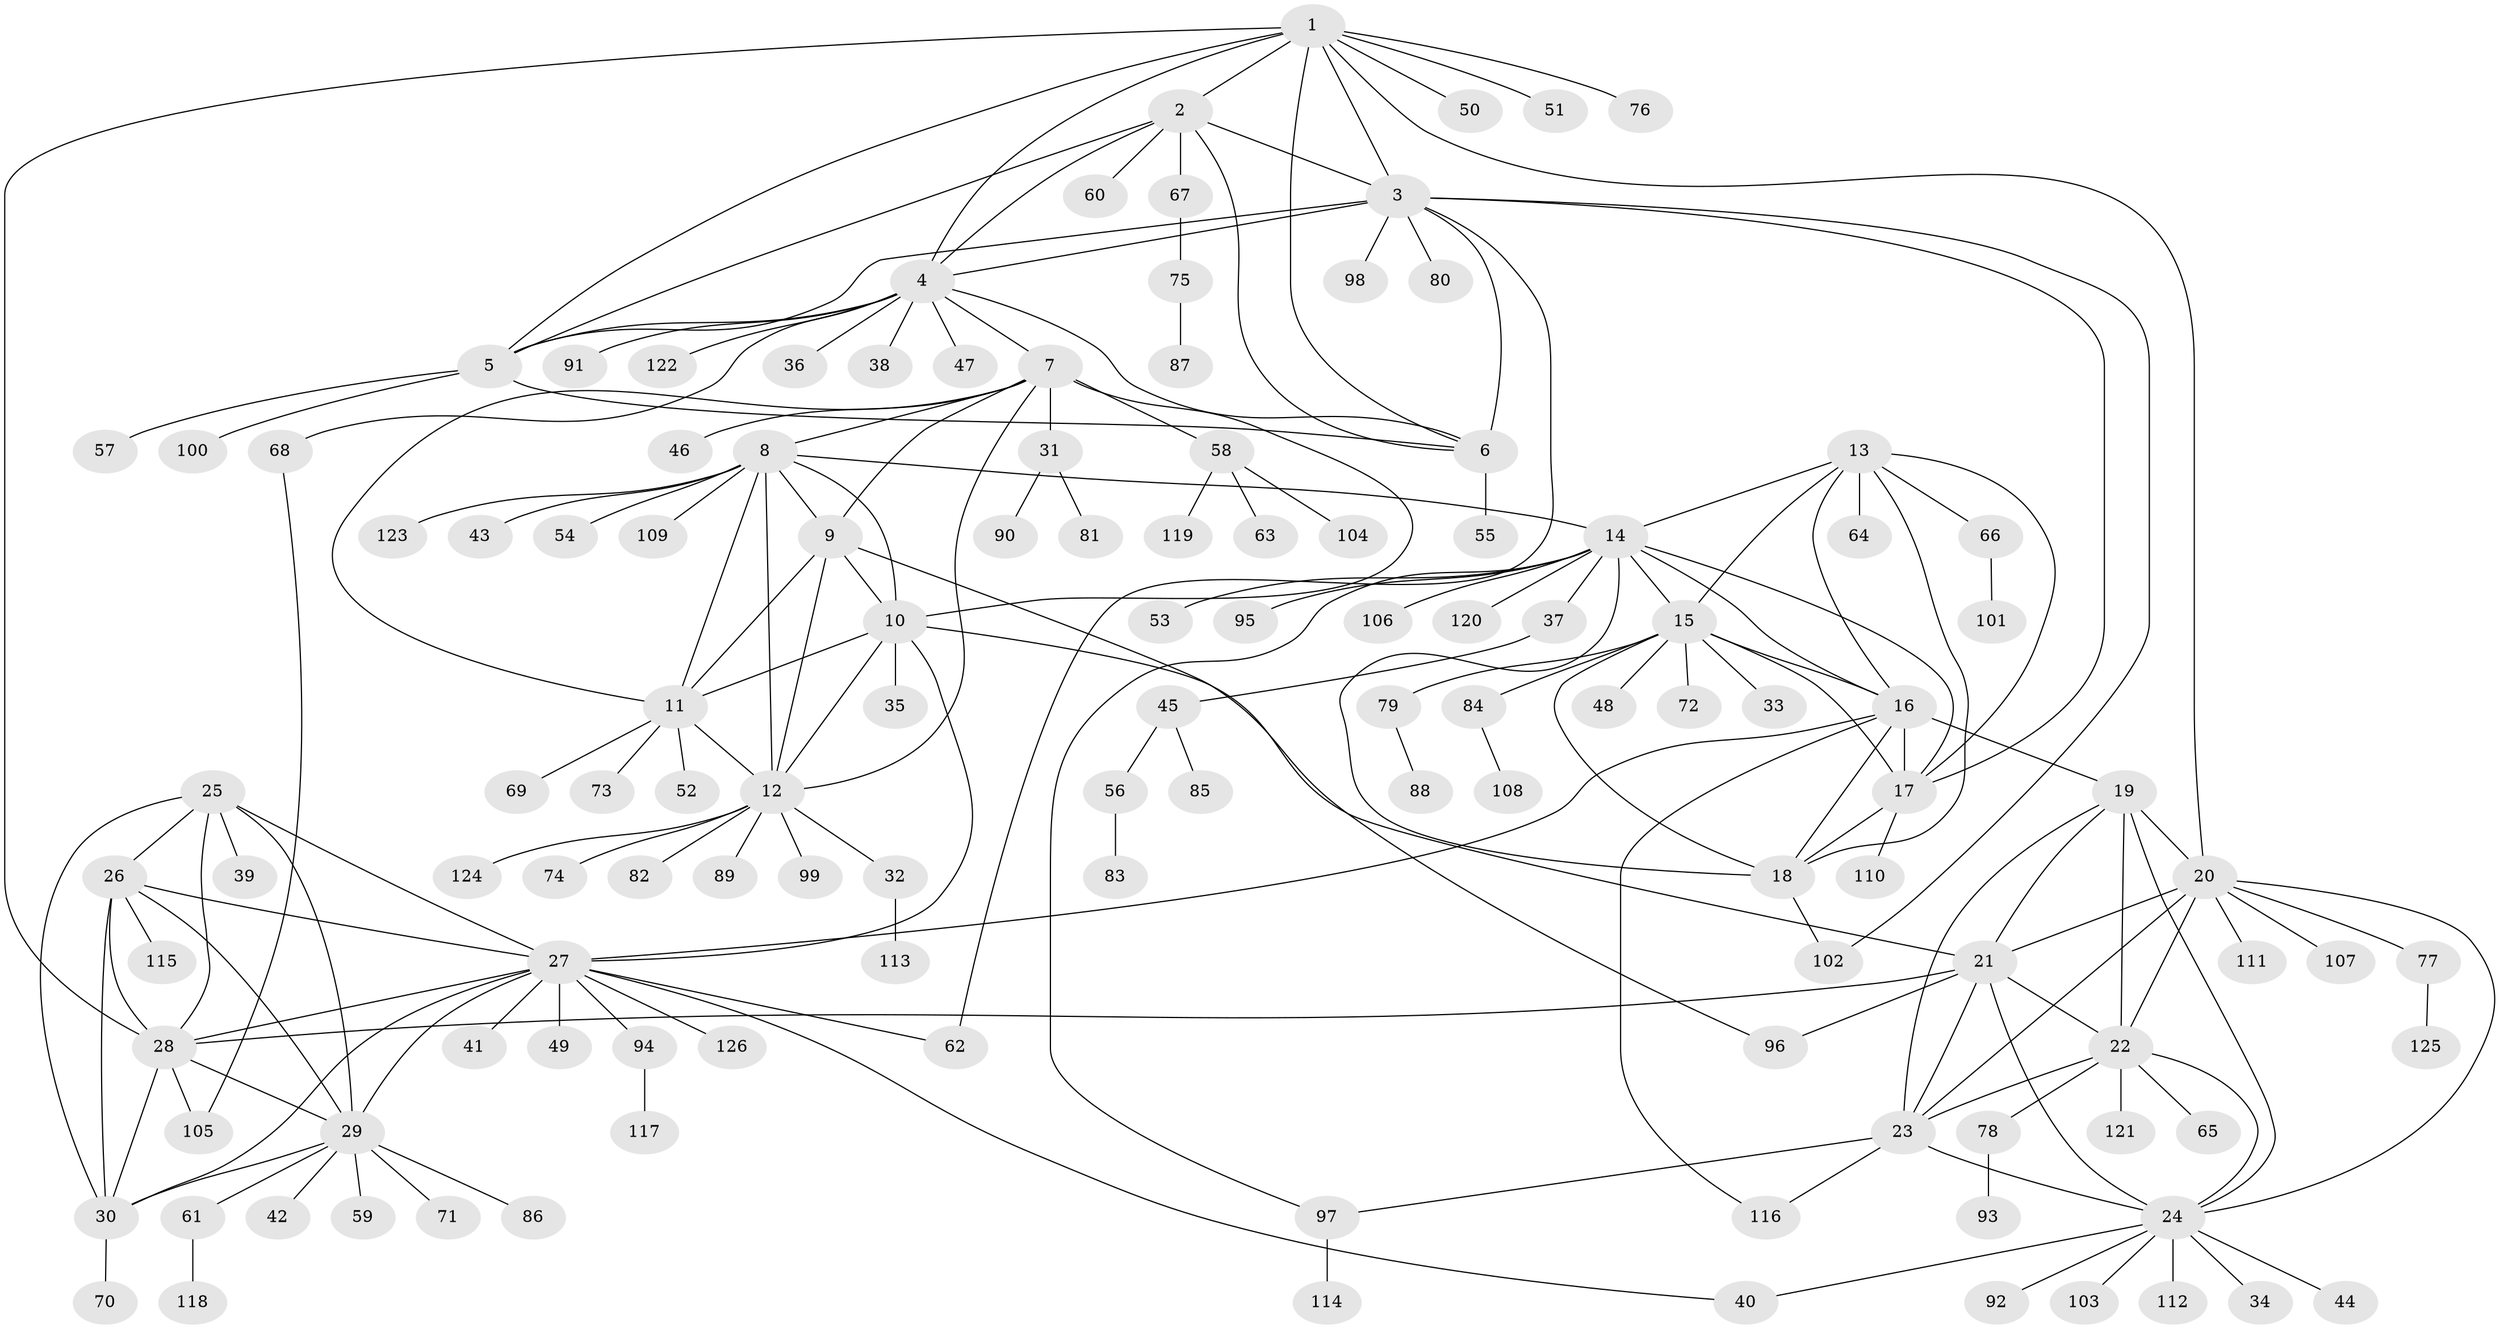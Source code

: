 // Generated by graph-tools (version 1.1) at 2025/26/03/09/25 03:26:37]
// undirected, 126 vertices, 188 edges
graph export_dot {
graph [start="1"]
  node [color=gray90,style=filled];
  1;
  2;
  3;
  4;
  5;
  6;
  7;
  8;
  9;
  10;
  11;
  12;
  13;
  14;
  15;
  16;
  17;
  18;
  19;
  20;
  21;
  22;
  23;
  24;
  25;
  26;
  27;
  28;
  29;
  30;
  31;
  32;
  33;
  34;
  35;
  36;
  37;
  38;
  39;
  40;
  41;
  42;
  43;
  44;
  45;
  46;
  47;
  48;
  49;
  50;
  51;
  52;
  53;
  54;
  55;
  56;
  57;
  58;
  59;
  60;
  61;
  62;
  63;
  64;
  65;
  66;
  67;
  68;
  69;
  70;
  71;
  72;
  73;
  74;
  75;
  76;
  77;
  78;
  79;
  80;
  81;
  82;
  83;
  84;
  85;
  86;
  87;
  88;
  89;
  90;
  91;
  92;
  93;
  94;
  95;
  96;
  97;
  98;
  99;
  100;
  101;
  102;
  103;
  104;
  105;
  106;
  107;
  108;
  109;
  110;
  111;
  112;
  113;
  114;
  115;
  116;
  117;
  118;
  119;
  120;
  121;
  122;
  123;
  124;
  125;
  126;
  1 -- 2;
  1 -- 3;
  1 -- 4;
  1 -- 5;
  1 -- 6;
  1 -- 20;
  1 -- 28;
  1 -- 50;
  1 -- 51;
  1 -- 76;
  2 -- 3;
  2 -- 4;
  2 -- 5;
  2 -- 6;
  2 -- 60;
  2 -- 67;
  3 -- 4;
  3 -- 5;
  3 -- 6;
  3 -- 17;
  3 -- 62;
  3 -- 80;
  3 -- 98;
  3 -- 102;
  4 -- 5;
  4 -- 6;
  4 -- 7;
  4 -- 36;
  4 -- 38;
  4 -- 47;
  4 -- 68;
  4 -- 91;
  4 -- 122;
  5 -- 6;
  5 -- 57;
  5 -- 100;
  6 -- 55;
  7 -- 8;
  7 -- 9;
  7 -- 10;
  7 -- 11;
  7 -- 12;
  7 -- 31;
  7 -- 46;
  7 -- 58;
  8 -- 9;
  8 -- 10;
  8 -- 11;
  8 -- 12;
  8 -- 14;
  8 -- 43;
  8 -- 54;
  8 -- 109;
  8 -- 123;
  9 -- 10;
  9 -- 11;
  9 -- 12;
  9 -- 96;
  10 -- 11;
  10 -- 12;
  10 -- 21;
  10 -- 27;
  10 -- 35;
  11 -- 12;
  11 -- 52;
  11 -- 69;
  11 -- 73;
  12 -- 32;
  12 -- 74;
  12 -- 82;
  12 -- 89;
  12 -- 99;
  12 -- 124;
  13 -- 14;
  13 -- 15;
  13 -- 16;
  13 -- 17;
  13 -- 18;
  13 -- 64;
  13 -- 66;
  14 -- 15;
  14 -- 16;
  14 -- 17;
  14 -- 18;
  14 -- 37;
  14 -- 53;
  14 -- 95;
  14 -- 97;
  14 -- 106;
  14 -- 120;
  15 -- 16;
  15 -- 17;
  15 -- 18;
  15 -- 33;
  15 -- 48;
  15 -- 72;
  15 -- 79;
  15 -- 84;
  16 -- 17;
  16 -- 18;
  16 -- 19;
  16 -- 27;
  16 -- 116;
  17 -- 18;
  17 -- 110;
  18 -- 102;
  19 -- 20;
  19 -- 21;
  19 -- 22;
  19 -- 23;
  19 -- 24;
  20 -- 21;
  20 -- 22;
  20 -- 23;
  20 -- 24;
  20 -- 77;
  20 -- 107;
  20 -- 111;
  21 -- 22;
  21 -- 23;
  21 -- 24;
  21 -- 28;
  21 -- 96;
  22 -- 23;
  22 -- 24;
  22 -- 65;
  22 -- 78;
  22 -- 121;
  23 -- 24;
  23 -- 97;
  23 -- 116;
  24 -- 34;
  24 -- 40;
  24 -- 44;
  24 -- 92;
  24 -- 103;
  24 -- 112;
  25 -- 26;
  25 -- 27;
  25 -- 28;
  25 -- 29;
  25 -- 30;
  25 -- 39;
  26 -- 27;
  26 -- 28;
  26 -- 29;
  26 -- 30;
  26 -- 115;
  27 -- 28;
  27 -- 29;
  27 -- 30;
  27 -- 40;
  27 -- 41;
  27 -- 49;
  27 -- 62;
  27 -- 94;
  27 -- 126;
  28 -- 29;
  28 -- 30;
  28 -- 105;
  29 -- 30;
  29 -- 42;
  29 -- 59;
  29 -- 61;
  29 -- 71;
  29 -- 86;
  30 -- 70;
  31 -- 81;
  31 -- 90;
  32 -- 113;
  37 -- 45;
  45 -- 56;
  45 -- 85;
  56 -- 83;
  58 -- 63;
  58 -- 104;
  58 -- 119;
  61 -- 118;
  66 -- 101;
  67 -- 75;
  68 -- 105;
  75 -- 87;
  77 -- 125;
  78 -- 93;
  79 -- 88;
  84 -- 108;
  94 -- 117;
  97 -- 114;
}
